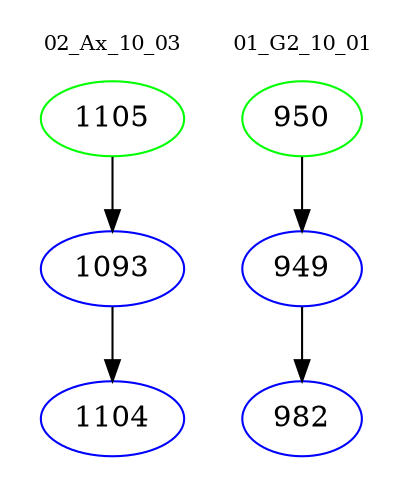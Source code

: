 digraph{
subgraph cluster_0 {
color = white
label = "02_Ax_10_03";
fontsize=10;
T0_1105 [label="1105", color="green"]
T0_1105 -> T0_1093 [color="black"]
T0_1093 [label="1093", color="blue"]
T0_1093 -> T0_1104 [color="black"]
T0_1104 [label="1104", color="blue"]
}
subgraph cluster_1 {
color = white
label = "01_G2_10_01";
fontsize=10;
T1_950 [label="950", color="green"]
T1_950 -> T1_949 [color="black"]
T1_949 [label="949", color="blue"]
T1_949 -> T1_982 [color="black"]
T1_982 [label="982", color="blue"]
}
}
